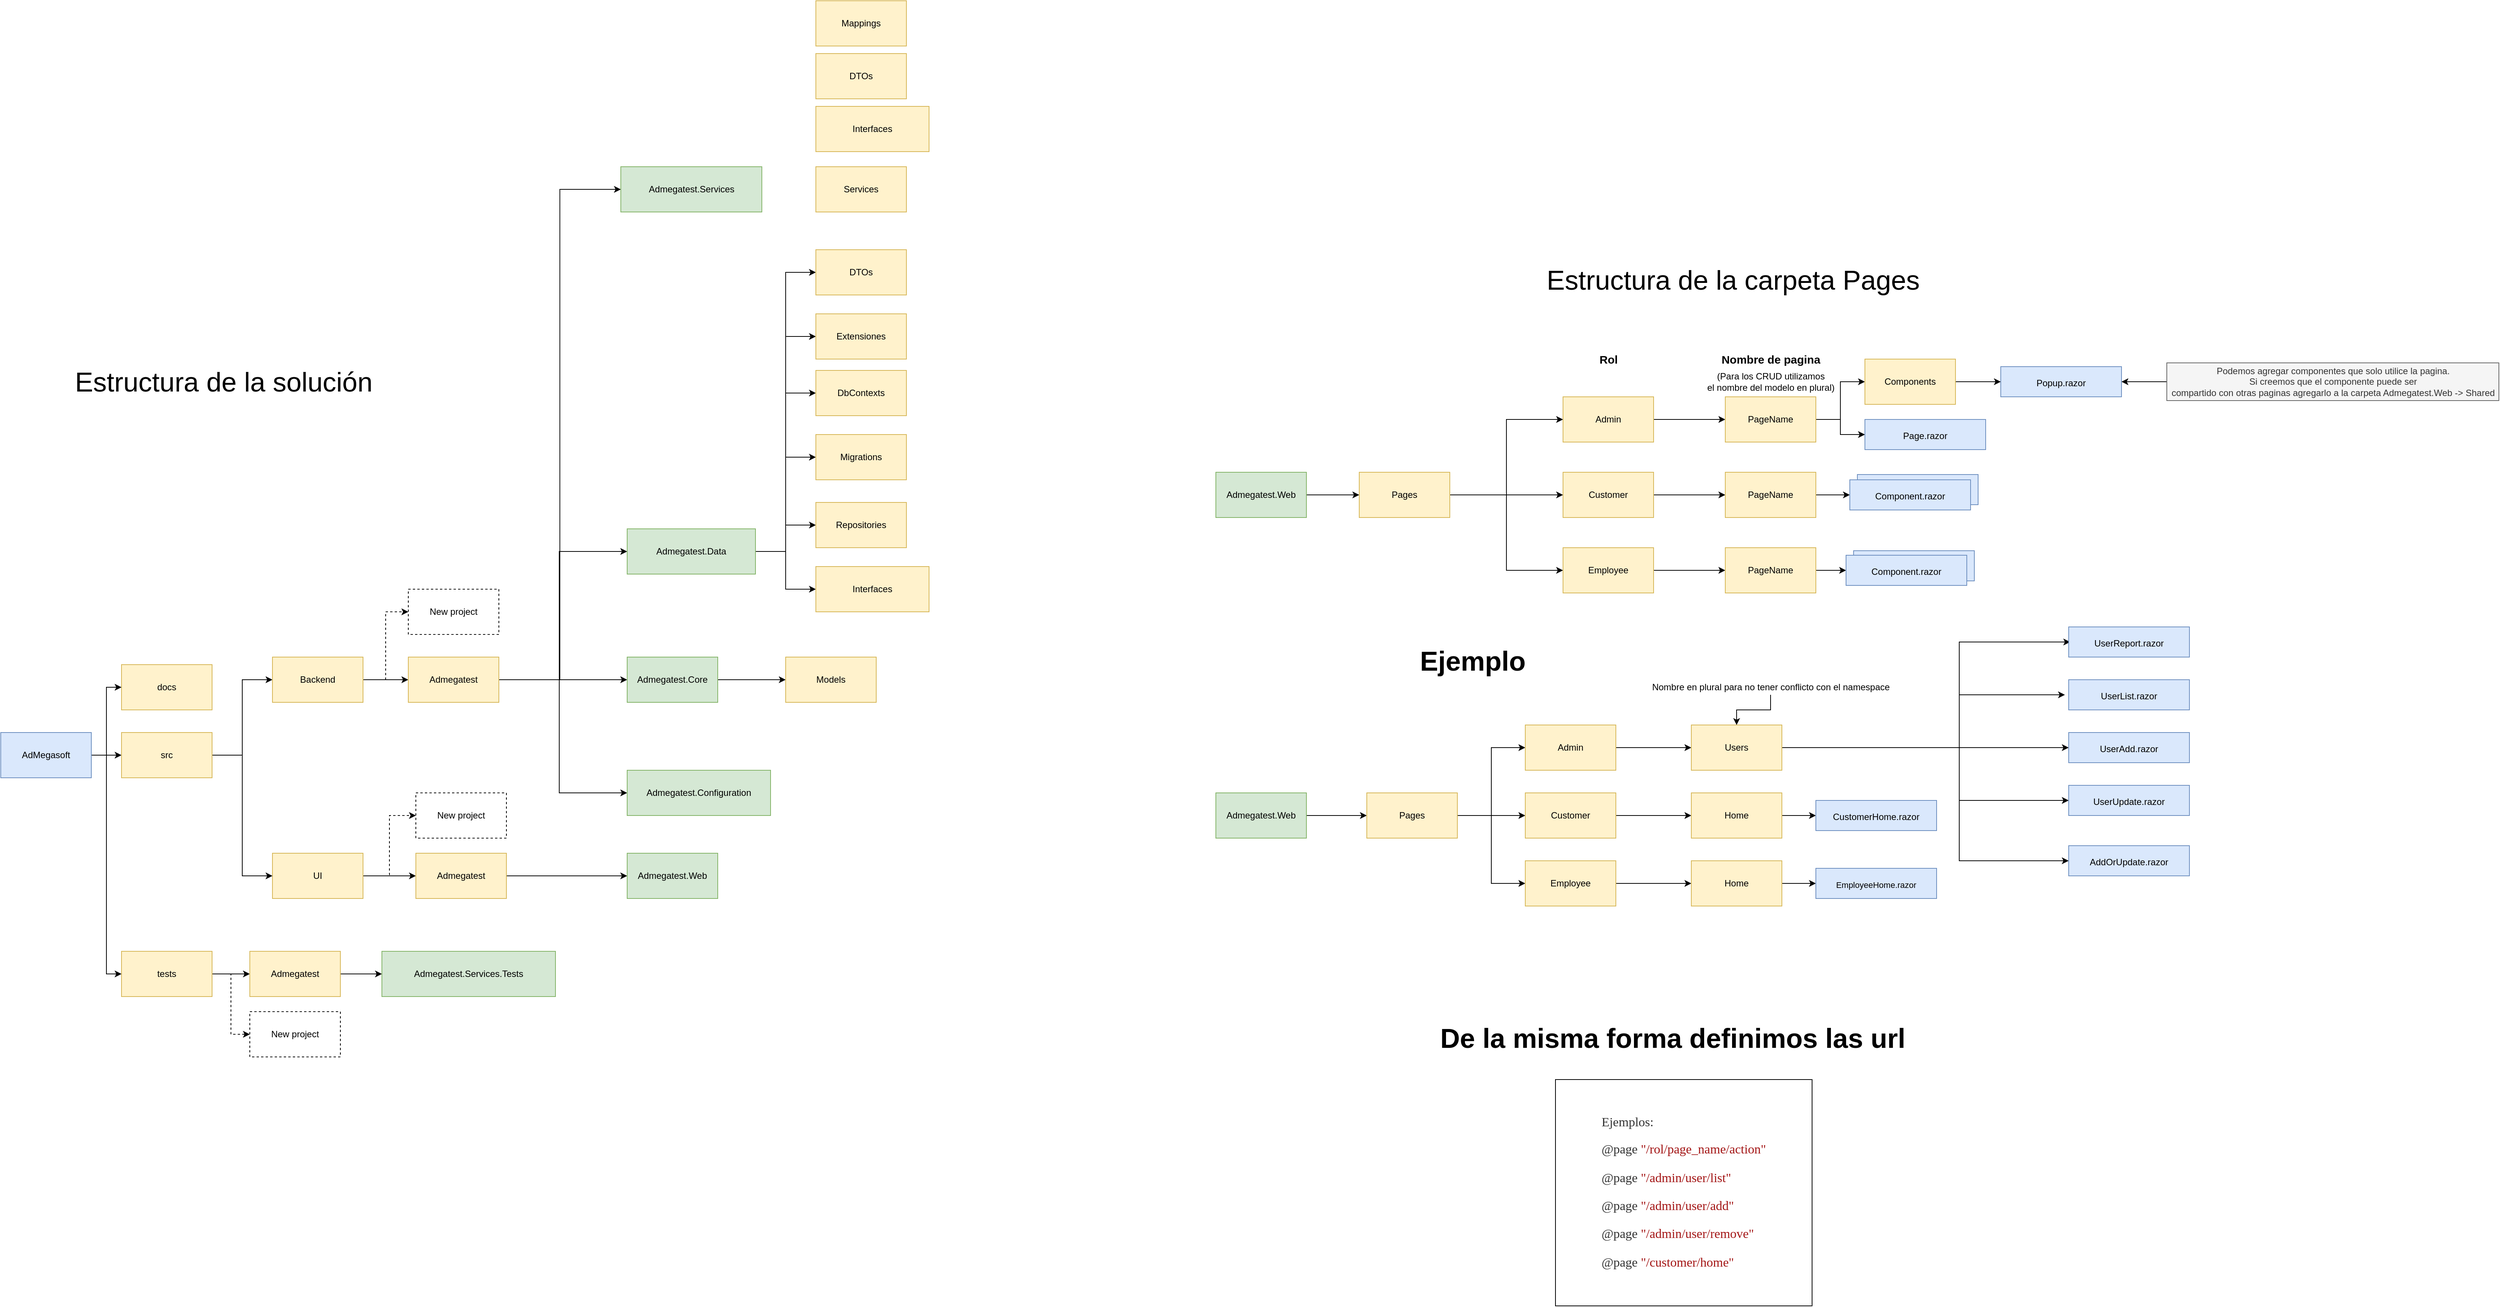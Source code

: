 <mxfile version="16.1.2" type="device"><diagram id="PDCmfziCpAZ-koUjeLh8" name="Page-1"><mxGraphModel dx="981" dy="-1203" grid="1" gridSize="10" guides="1" tooltips="1" connect="1" arrows="1" fold="1" page="1" pageScale="1" pageWidth="1600" pageHeight="900" math="0" shadow="0"><root><mxCell id="0"/><mxCell id="1" parent="0"/><mxCell id="GVsbk1AVh363MtO-elIE-5" value="&lt;font style=&quot;font-size: 12px&quot;&gt;Popup.razor&lt;/font&gt;" style="whiteSpace=wrap;html=1;fontSize=15;fillColor=#dae8fc;strokeColor=#6c8ebf;" parent="1" vertex="1"><mxGeometry x="3720" y="3015" width="160" height="40" as="geometry"/></mxCell><mxCell id="GVsbk1AVh363MtO-elIE-6" value="&lt;font style=&quot;font-size: 12px&quot;&gt;Page.razor&lt;/font&gt;" style="whiteSpace=wrap;html=1;fontSize=15;fillColor=#dae8fc;strokeColor=#6c8ebf;" parent="1" vertex="1"><mxGeometry x="3540" y="3085" width="160" height="40" as="geometry"/></mxCell><mxCell id="swfH_vW_m71U7Ki1Hbsm-206" style="edgeStyle=orthogonalEdgeStyle;rounded=0;orthogonalLoop=1;jettySize=auto;html=1;" parent="1" source="swfH_vW_m71U7Ki1Hbsm-158" target="swfH_vW_m71U7Ki1Hbsm-205" edge="1"><mxGeometry relative="1" as="geometry"/></mxCell><mxCell id="swfH_vW_m71U7Ki1Hbsm-219" style="edgeStyle=orthogonalEdgeStyle;rounded=0;orthogonalLoop=1;jettySize=auto;html=1;entryX=0;entryY=0.5;entryDx=0;entryDy=0;dashed=1;" parent="1" source="swfH_vW_m71U7Ki1Hbsm-158" target="swfH_vW_m71U7Ki1Hbsm-216" edge="1"><mxGeometry relative="1" as="geometry"/></mxCell><mxCell id="swfH_vW_m71U7Ki1Hbsm-158" value="UI" style="whiteSpace=wrap;html=1;fillColor=#fff2cc;strokeColor=#d6b656;" parent="1" vertex="1"><mxGeometry x="1430" y="3660" width="120" height="60" as="geometry"/></mxCell><mxCell id="swfH_vW_m71U7Ki1Hbsm-210" style="edgeStyle=orthogonalEdgeStyle;rounded=0;orthogonalLoop=1;jettySize=auto;html=1;entryX=0;entryY=0.5;entryDx=0;entryDy=0;" parent="1" source="swfH_vW_m71U7Ki1Hbsm-161" target="swfH_vW_m71U7Ki1Hbsm-209" edge="1"><mxGeometry relative="1" as="geometry"/></mxCell><mxCell id="swfH_vW_m71U7Ki1Hbsm-220" style="edgeStyle=orthogonalEdgeStyle;rounded=0;orthogonalLoop=1;jettySize=auto;html=1;entryX=0;entryY=0.5;entryDx=0;entryDy=0;dashed=1;" parent="1" source="swfH_vW_m71U7Ki1Hbsm-161" target="swfH_vW_m71U7Ki1Hbsm-217" edge="1"><mxGeometry relative="1" as="geometry"/></mxCell><mxCell id="swfH_vW_m71U7Ki1Hbsm-161" value="tests" style="whiteSpace=wrap;html=1;fillColor=#fff2cc;strokeColor=#d6b656;" parent="1" vertex="1"><mxGeometry x="1230" y="3790" width="120" height="60" as="geometry"/></mxCell><mxCell id="swfH_vW_m71U7Ki1Hbsm-162" value="docs" style="whiteSpace=wrap;html=1;fillColor=#fff2cc;strokeColor=#d6b656;" parent="1" vertex="1"><mxGeometry x="1230" y="3410" width="120" height="60" as="geometry"/></mxCell><mxCell id="2zVViGnuqF-Sfd8g0Q58-3" style="edgeStyle=orthogonalEdgeStyle;rounded=0;orthogonalLoop=1;jettySize=auto;html=1;" edge="1" parent="1" source="swfH_vW_m71U7Ki1Hbsm-165" target="swfH_vW_m71U7Ki1Hbsm-193"><mxGeometry relative="1" as="geometry"/></mxCell><mxCell id="swfH_vW_m71U7Ki1Hbsm-165" value="Admegatest.Core" style="whiteSpace=wrap;html=1;fillColor=#d5e8d4;strokeColor=#82b366;" parent="1" vertex="1"><mxGeometry x="1900" y="3400" width="120" height="60" as="geometry"/></mxCell><mxCell id="swfH_vW_m71U7Ki1Hbsm-166" value="Admegatest.Services.Tests" style="whiteSpace=wrap;html=1;fillColor=#d5e8d4;strokeColor=#82b366;" parent="1" vertex="1"><mxGeometry x="1575" y="3790" width="230" height="60" as="geometry"/></mxCell><mxCell id="swfH_vW_m71U7Ki1Hbsm-167" value="Admegatest.Web" style="whiteSpace=wrap;html=1;labelBackgroundColor=none;fillColor=#d5e8d4;strokeColor=#82b366;" parent="1" vertex="1"><mxGeometry x="1900.0" y="3660" width="120" height="60" as="geometry"/></mxCell><mxCell id="swfH_vW_m71U7Ki1Hbsm-172" value="Admegatest.Services" style="whiteSpace=wrap;html=1;fillColor=#d5e8d4;strokeColor=#82b366;" parent="1" vertex="1"><mxGeometry x="1891.57" y="2750" width="186.87" height="60" as="geometry"/></mxCell><mxCell id="swfH_vW_m71U7Ki1Hbsm-173" value="Services" style="whiteSpace=wrap;html=1;labelBackgroundColor=none;fillColor=#fff2cc;strokeColor=#d6b656;" parent="1" vertex="1"><mxGeometry x="2150" y="2750" width="120" height="60" as="geometry"/></mxCell><mxCell id="swfH_vW_m71U7Ki1Hbsm-174" value="Interfaces" style="whiteSpace=wrap;html=1;labelBackgroundColor=none;fillColor=#fff2cc;strokeColor=#d6b656;" parent="1" vertex="1"><mxGeometry x="2150" y="2670" width="150" height="60" as="geometry"/></mxCell><mxCell id="swfH_vW_m71U7Ki1Hbsm-176" style="edgeStyle=orthogonalEdgeStyle;rounded=0;orthogonalLoop=1;jettySize=auto;html=1;exitX=1;exitY=0.5;exitDx=0;exitDy=0;" parent="1" source="swfH_vW_m71U7Ki1Hbsm-179" target="swfH_vW_m71U7Ki1Hbsm-181" edge="1"><mxGeometry relative="1" as="geometry"/></mxCell><mxCell id="2zVViGnuqF-Sfd8g0Q58-6" style="edgeStyle=orthogonalEdgeStyle;rounded=0;orthogonalLoop=1;jettySize=auto;html=1;entryX=0;entryY=0.5;entryDx=0;entryDy=0;" edge="1" parent="1" source="swfH_vW_m71U7Ki1Hbsm-179" target="swfH_vW_m71U7Ki1Hbsm-180"><mxGeometry relative="1" as="geometry"/></mxCell><mxCell id="2zVViGnuqF-Sfd8g0Q58-7" style="edgeStyle=orthogonalEdgeStyle;rounded=0;orthogonalLoop=1;jettySize=auto;html=1;entryX=0;entryY=0.5;entryDx=0;entryDy=0;" edge="1" parent="1" source="swfH_vW_m71U7Ki1Hbsm-179" target="swfH_vW_m71U7Ki1Hbsm-189"><mxGeometry relative="1" as="geometry"/></mxCell><mxCell id="2zVViGnuqF-Sfd8g0Q58-8" style="edgeStyle=orthogonalEdgeStyle;rounded=0;orthogonalLoop=1;jettySize=auto;html=1;entryX=0;entryY=0.5;entryDx=0;entryDy=0;" edge="1" parent="1" source="swfH_vW_m71U7Ki1Hbsm-179" target="swfH_vW_m71U7Ki1Hbsm-190"><mxGeometry relative="1" as="geometry"/></mxCell><mxCell id="2zVViGnuqF-Sfd8g0Q58-12" style="edgeStyle=orthogonalEdgeStyle;rounded=0;orthogonalLoop=1;jettySize=auto;html=1;entryX=0;entryY=0.5;entryDx=0;entryDy=0;" edge="1" parent="1" source="swfH_vW_m71U7Ki1Hbsm-179" target="2zVViGnuqF-Sfd8g0Q58-9"><mxGeometry relative="1" as="geometry"/></mxCell><mxCell id="2zVViGnuqF-Sfd8g0Q58-14" style="edgeStyle=orthogonalEdgeStyle;rounded=0;orthogonalLoop=1;jettySize=auto;html=1;entryX=0;entryY=0.5;entryDx=0;entryDy=0;" edge="1" parent="1" source="swfH_vW_m71U7Ki1Hbsm-179" target="swfH_vW_m71U7Ki1Hbsm-191"><mxGeometry relative="1" as="geometry"/></mxCell><mxCell id="swfH_vW_m71U7Ki1Hbsm-179" value="Admegatest.Data" style="whiteSpace=wrap;html=1;fillColor=#d5e8d4;strokeColor=#82b366;" parent="1" vertex="1"><mxGeometry x="1900" y="3230" width="170" height="60" as="geometry"/></mxCell><mxCell id="swfH_vW_m71U7Ki1Hbsm-180" value="Repositories" style="whiteSpace=wrap;html=1;labelBackgroundColor=none;fillColor=#fff2cc;strokeColor=#d6b656;" parent="1" vertex="1"><mxGeometry x="2150" y="3195" width="120" height="60" as="geometry"/></mxCell><mxCell id="swfH_vW_m71U7Ki1Hbsm-181" value="Interfaces" style="whiteSpace=wrap;html=1;labelBackgroundColor=none;fillColor=#fff2cc;strokeColor=#d6b656;" parent="1" vertex="1"><mxGeometry x="2150" y="3280" width="150" height="60" as="geometry"/></mxCell><mxCell id="swfH_vW_m71U7Ki1Hbsm-182" style="edgeStyle=orthogonalEdgeStyle;rounded=0;orthogonalLoop=1;jettySize=auto;html=1;" parent="1" source="swfH_vW_m71U7Ki1Hbsm-185" target="swfH_vW_m71U7Ki1Hbsm-188" edge="1"><mxGeometry relative="1" as="geometry"/></mxCell><mxCell id="swfH_vW_m71U7Ki1Hbsm-183" style="edgeStyle=orthogonalEdgeStyle;rounded=0;orthogonalLoop=1;jettySize=auto;html=1;entryX=0;entryY=0.5;entryDx=0;entryDy=0;" parent="1" source="swfH_vW_m71U7Ki1Hbsm-185" target="swfH_vW_m71U7Ki1Hbsm-162" edge="1"><mxGeometry relative="1" as="geometry"/></mxCell><mxCell id="swfH_vW_m71U7Ki1Hbsm-184" style="edgeStyle=orthogonalEdgeStyle;rounded=0;orthogonalLoop=1;jettySize=auto;html=1;entryX=0;entryY=0.5;entryDx=0;entryDy=0;" parent="1" source="swfH_vW_m71U7Ki1Hbsm-185" target="swfH_vW_m71U7Ki1Hbsm-161" edge="1"><mxGeometry relative="1" as="geometry"/></mxCell><mxCell id="swfH_vW_m71U7Ki1Hbsm-185" value="AdMegasoft" style="whiteSpace=wrap;html=1;labelBackgroundColor=none;fillColor=#dae8fc;strokeColor=#6c8ebf;" parent="1" vertex="1"><mxGeometry x="1070" y="3500" width="120" height="60" as="geometry"/></mxCell><mxCell id="swfH_vW_m71U7Ki1Hbsm-186" style="edgeStyle=orthogonalEdgeStyle;rounded=0;orthogonalLoop=1;jettySize=auto;html=1;entryX=0;entryY=0.5;entryDx=0;entryDy=0;" parent="1" source="swfH_vW_m71U7Ki1Hbsm-188" target="swfH_vW_m71U7Ki1Hbsm-158" edge="1"><mxGeometry relative="1" as="geometry"/></mxCell><mxCell id="swfH_vW_m71U7Ki1Hbsm-187" style="edgeStyle=orthogonalEdgeStyle;rounded=0;orthogonalLoop=1;jettySize=auto;html=1;entryX=0;entryY=0.5;entryDx=0;entryDy=0;" parent="1" source="swfH_vW_m71U7Ki1Hbsm-188" target="swfH_vW_m71U7Ki1Hbsm-202" edge="1"><mxGeometry relative="1" as="geometry"/></mxCell><mxCell id="swfH_vW_m71U7Ki1Hbsm-188" value="src" style="whiteSpace=wrap;html=1;fillColor=#fff2cc;strokeColor=#d6b656;" parent="1" vertex="1"><mxGeometry x="1230" y="3500" width="120" height="60" as="geometry"/></mxCell><mxCell id="swfH_vW_m71U7Ki1Hbsm-189" value="Migrations" style="whiteSpace=wrap;html=1;fillColor=#fff2cc;strokeColor=#d6b656;" parent="1" vertex="1"><mxGeometry x="2150" y="3105" width="120" height="60" as="geometry"/></mxCell><mxCell id="swfH_vW_m71U7Ki1Hbsm-190" value="DbContexts" style="whiteSpace=wrap;html=1;fillColor=#fff2cc;strokeColor=#d6b656;" parent="1" vertex="1"><mxGeometry x="2150" y="3020" width="120" height="60" as="geometry"/></mxCell><mxCell id="swfH_vW_m71U7Ki1Hbsm-191" value="&lt;span&gt;DTOs&lt;/span&gt;" style="whiteSpace=wrap;html=1;fillColor=#fff2cc;strokeColor=#d6b656;" parent="1" vertex="1"><mxGeometry x="2150" y="2860" width="120" height="60" as="geometry"/></mxCell><mxCell id="swfH_vW_m71U7Ki1Hbsm-192" value="&lt;span&gt;Mappings&lt;/span&gt;" style="whiteSpace=wrap;html=1;fillColor=#fff2cc;strokeColor=#d6b656;" parent="1" vertex="1"><mxGeometry x="2150" y="2530" width="120" height="60" as="geometry"/></mxCell><mxCell id="swfH_vW_m71U7Ki1Hbsm-193" value="&lt;span&gt;Models&lt;/span&gt;" style="whiteSpace=wrap;html=1;fillColor=#fff2cc;strokeColor=#d6b656;" parent="1" vertex="1"><mxGeometry x="2110" y="3400" width="120" height="60" as="geometry"/></mxCell><mxCell id="swfH_vW_m71U7Ki1Hbsm-196" style="edgeStyle=orthogonalEdgeStyle;rounded=0;orthogonalLoop=1;jettySize=auto;html=1;entryX=0;entryY=0.5;entryDx=0;entryDy=0;" parent="1" target="swfH_vW_m71U7Ki1Hbsm-165" edge="1"><mxGeometry relative="1" as="geometry"><mxPoint x="1730" y="3430" as="sourcePoint"/><Array as="points"><mxPoint x="1860" y="3430"/><mxPoint x="1860" y="3430"/></Array></mxGeometry></mxCell><mxCell id="swfH_vW_m71U7Ki1Hbsm-197" style="edgeStyle=orthogonalEdgeStyle;rounded=0;orthogonalLoop=1;jettySize=auto;html=1;entryX=0;entryY=0.5;entryDx=0;entryDy=0;" parent="1" target="swfH_vW_m71U7Ki1Hbsm-203" edge="1"><mxGeometry relative="1" as="geometry"><mxPoint x="1730" y="3430" as="sourcePoint"/><Array as="points"><mxPoint x="1810" y="3430"/><mxPoint x="1810" y="3580"/></Array></mxGeometry></mxCell><mxCell id="swfH_vW_m71U7Ki1Hbsm-214" style="edgeStyle=orthogonalEdgeStyle;rounded=0;orthogonalLoop=1;jettySize=auto;html=1;entryX=0;entryY=0.5;entryDx=0;entryDy=0;" parent="1" source="swfH_vW_m71U7Ki1Hbsm-202" target="swfH_vW_m71U7Ki1Hbsm-213" edge="1"><mxGeometry relative="1" as="geometry"/></mxCell><mxCell id="swfH_vW_m71U7Ki1Hbsm-218" style="edgeStyle=orthogonalEdgeStyle;rounded=0;orthogonalLoop=1;jettySize=auto;html=1;entryX=0;entryY=0.5;entryDx=0;entryDy=0;dashed=1;" parent="1" source="swfH_vW_m71U7Ki1Hbsm-202" target="swfH_vW_m71U7Ki1Hbsm-215" edge="1"><mxGeometry relative="1" as="geometry"/></mxCell><mxCell id="swfH_vW_m71U7Ki1Hbsm-202" value="Backend" style="whiteSpace=wrap;html=1;labelBackgroundColor=none;fillColor=#fff2cc;strokeColor=#d6b656;" parent="1" vertex="1"><mxGeometry x="1430" y="3400" width="120" height="60" as="geometry"/></mxCell><mxCell id="swfH_vW_m71U7Ki1Hbsm-203" value="Admegatest.Configuration" style="whiteSpace=wrap;html=1;fillColor=#d5e8d4;strokeColor=#82b366;" parent="1" vertex="1"><mxGeometry x="1900" y="3550" width="190" height="60" as="geometry"/></mxCell><mxCell id="2zVViGnuqF-Sfd8g0Q58-1" style="edgeStyle=orthogonalEdgeStyle;rounded=0;orthogonalLoop=1;jettySize=auto;html=1;" edge="1" parent="1" source="swfH_vW_m71U7Ki1Hbsm-205" target="swfH_vW_m71U7Ki1Hbsm-167"><mxGeometry relative="1" as="geometry"/></mxCell><mxCell id="swfH_vW_m71U7Ki1Hbsm-205" value="Admegatest" style="whiteSpace=wrap;html=1;fillColor=#fff2cc;strokeColor=#d6b656;" parent="1" vertex="1"><mxGeometry x="1620" y="3660" width="120" height="60" as="geometry"/></mxCell><mxCell id="swfH_vW_m71U7Ki1Hbsm-211" style="edgeStyle=orthogonalEdgeStyle;rounded=0;orthogonalLoop=1;jettySize=auto;html=1;entryX=0;entryY=0.5;entryDx=0;entryDy=0;" parent="1" source="swfH_vW_m71U7Ki1Hbsm-209" target="swfH_vW_m71U7Ki1Hbsm-166" edge="1"><mxGeometry relative="1" as="geometry"/></mxCell><mxCell id="swfH_vW_m71U7Ki1Hbsm-209" value="Admegatest" style="whiteSpace=wrap;html=1;fillColor=#fff2cc;strokeColor=#d6b656;" parent="1" vertex="1"><mxGeometry x="1400" y="3790" width="120" height="60" as="geometry"/></mxCell><mxCell id="2zVViGnuqF-Sfd8g0Q58-5" style="edgeStyle=orthogonalEdgeStyle;rounded=0;orthogonalLoop=1;jettySize=auto;html=1;entryX=0;entryY=0.5;entryDx=0;entryDy=0;" edge="1" parent="1" source="swfH_vW_m71U7Ki1Hbsm-213" target="swfH_vW_m71U7Ki1Hbsm-179"><mxGeometry relative="1" as="geometry"><Array as="points"><mxPoint x="1810" y="3430"/><mxPoint x="1810" y="3260"/></Array></mxGeometry></mxCell><mxCell id="2zVViGnuqF-Sfd8g0Q58-15" style="edgeStyle=orthogonalEdgeStyle;rounded=0;orthogonalLoop=1;jettySize=auto;html=1;entryX=0;entryY=0.5;entryDx=0;entryDy=0;" edge="1" parent="1" source="swfH_vW_m71U7Ki1Hbsm-213" target="swfH_vW_m71U7Ki1Hbsm-172"><mxGeometry relative="1" as="geometry"/></mxCell><mxCell id="swfH_vW_m71U7Ki1Hbsm-213" value="Admegatest" style="whiteSpace=wrap;html=1;fillColor=#fff2cc;strokeColor=#d6b656;" parent="1" vertex="1"><mxGeometry x="1610" y="3400" width="120" height="60" as="geometry"/></mxCell><mxCell id="swfH_vW_m71U7Ki1Hbsm-215" value="New project" style="whiteSpace=wrap;html=1;dashed=1;" parent="1" vertex="1"><mxGeometry x="1610" y="3310" width="120" height="60" as="geometry"/></mxCell><mxCell id="swfH_vW_m71U7Ki1Hbsm-216" value="New project" style="whiteSpace=wrap;html=1;dashed=1;" parent="1" vertex="1"><mxGeometry x="1620" y="3580" width="120" height="60" as="geometry"/></mxCell><mxCell id="swfH_vW_m71U7Ki1Hbsm-217" value="New project" style="whiteSpace=wrap;html=1;dashed=1;" parent="1" vertex="1"><mxGeometry x="1400" y="3870" width="120" height="60" as="geometry"/></mxCell><mxCell id="30ZU7mrTV6rlCsiJZDhu-27" value="Estructura de la solución" style="text;html=1;align=center;verticalAlign=middle;resizable=0;points=[];autosize=1;strokeColor=none;fillColor=none;fontSize=36;" parent="1" vertex="1"><mxGeometry x="1160" y="3010" width="410" height="50" as="geometry"/></mxCell><mxCell id="4Zlw2hUO1Mgm-64rs-y5-1" value="Estructura de la carpeta Pages" style="text;html=1;align=center;verticalAlign=middle;resizable=0;points=[];autosize=1;strokeColor=none;fillColor=none;fontSize=36;" parent="1" vertex="1"><mxGeometry x="3110" y="2875" width="510" height="50" as="geometry"/></mxCell><mxCell id="GVsbk1AVh363MtO-elIE-19" style="edgeStyle=orthogonalEdgeStyle;rounded=0;orthogonalLoop=1;jettySize=auto;html=1;entryX=0;entryY=0.5;entryDx=0;entryDy=0;fontSize=12;" parent="1" source="4Zlw2hUO1Mgm-64rs-y5-2" target="4Zlw2hUO1Mgm-64rs-y5-5" edge="1"><mxGeometry relative="1" as="geometry"/></mxCell><mxCell id="4Zlw2hUO1Mgm-64rs-y5-2" value="Admin" style="rounded=0;whiteSpace=wrap;html=1;fillColor=#fff2cc;strokeColor=#d6b656;" parent="1" vertex="1"><mxGeometry x="3140" y="3055" width="120" height="60" as="geometry"/></mxCell><mxCell id="GVsbk1AVh363MtO-elIE-20" style="edgeStyle=orthogonalEdgeStyle;rounded=0;orthogonalLoop=1;jettySize=auto;html=1;entryX=0;entryY=0.5;entryDx=0;entryDy=0;fontSize=12;" parent="1" source="4Zlw2hUO1Mgm-64rs-y5-3" target="4Zlw2hUO1Mgm-64rs-y5-6" edge="1"><mxGeometry relative="1" as="geometry"/></mxCell><mxCell id="4Zlw2hUO1Mgm-64rs-y5-3" value="Customer" style="rounded=0;whiteSpace=wrap;html=1;fillColor=#fff2cc;strokeColor=#d6b656;" parent="1" vertex="1"><mxGeometry x="3140" y="3155" width="120" height="60" as="geometry"/></mxCell><mxCell id="GVsbk1AVh363MtO-elIE-21" style="edgeStyle=orthogonalEdgeStyle;rounded=0;orthogonalLoop=1;jettySize=auto;html=1;fontSize=12;" parent="1" source="4Zlw2hUO1Mgm-64rs-y5-4" target="4Zlw2hUO1Mgm-64rs-y5-7" edge="1"><mxGeometry relative="1" as="geometry"/></mxCell><mxCell id="4Zlw2hUO1Mgm-64rs-y5-4" value="Employee" style="rounded=0;whiteSpace=wrap;html=1;fillColor=#fff2cc;strokeColor=#d6b656;" parent="1" vertex="1"><mxGeometry x="3140" y="3255" width="120" height="60" as="geometry"/></mxCell><mxCell id="GVsbk1AVh363MtO-elIE-23" style="edgeStyle=orthogonalEdgeStyle;rounded=0;orthogonalLoop=1;jettySize=auto;html=1;fontSize=12;" parent="1" source="4Zlw2hUO1Mgm-64rs-y5-5" target="GVsbk1AVh363MtO-elIE-6" edge="1"><mxGeometry relative="1" as="geometry"/></mxCell><mxCell id="GVsbk1AVh363MtO-elIE-27" style="edgeStyle=orthogonalEdgeStyle;rounded=0;orthogonalLoop=1;jettySize=auto;html=1;entryX=0;entryY=0.5;entryDx=0;entryDy=0;fontSize=12;" parent="1" source="4Zlw2hUO1Mgm-64rs-y5-5" target="GVsbk1AVh363MtO-elIE-26" edge="1"><mxGeometry relative="1" as="geometry"/></mxCell><mxCell id="4Zlw2hUO1Mgm-64rs-y5-5" value="PageName" style="rounded=0;whiteSpace=wrap;html=1;fillColor=#fff2cc;strokeColor=#d6b656;" parent="1" vertex="1"><mxGeometry x="3355" y="3055" width="120" height="60" as="geometry"/></mxCell><mxCell id="GVsbk1AVh363MtO-elIE-24" style="edgeStyle=orthogonalEdgeStyle;rounded=0;orthogonalLoop=1;jettySize=auto;html=1;exitX=1;exitY=0.5;exitDx=0;exitDy=0;entryX=0;entryY=0.5;entryDx=0;entryDy=0;fontSize=12;" parent="1" source="4Zlw2hUO1Mgm-64rs-y5-6" target="GVsbk1AVh363MtO-elIE-8" edge="1"><mxGeometry relative="1" as="geometry"/></mxCell><mxCell id="4Zlw2hUO1Mgm-64rs-y5-6" value="PageName" style="rounded=0;whiteSpace=wrap;html=1;fillColor=#fff2cc;strokeColor=#d6b656;" parent="1" vertex="1"><mxGeometry x="3355" y="3155" width="120" height="60" as="geometry"/></mxCell><mxCell id="GVsbk1AVh363MtO-elIE-25" style="edgeStyle=orthogonalEdgeStyle;rounded=0;orthogonalLoop=1;jettySize=auto;html=1;entryX=0;entryY=0.5;entryDx=0;entryDy=0;fontSize=12;" parent="1" source="4Zlw2hUO1Mgm-64rs-y5-7" target="GVsbk1AVh363MtO-elIE-10" edge="1"><mxGeometry relative="1" as="geometry"/></mxCell><mxCell id="4Zlw2hUO1Mgm-64rs-y5-7" value="PageName" style="rounded=0;whiteSpace=wrap;html=1;fillColor=#fff2cc;strokeColor=#d6b656;" parent="1" vertex="1"><mxGeometry x="3355" y="3255" width="120" height="60" as="geometry"/></mxCell><mxCell id="GVsbk1AVh363MtO-elIE-16" style="edgeStyle=orthogonalEdgeStyle;rounded=0;orthogonalLoop=1;jettySize=auto;html=1;entryX=0;entryY=0.5;entryDx=0;entryDy=0;fontSize=12;" parent="1" source="4Zlw2hUO1Mgm-64rs-y5-8" target="4Zlw2hUO1Mgm-64rs-y5-2" edge="1"><mxGeometry relative="1" as="geometry"/></mxCell><mxCell id="GVsbk1AVh363MtO-elIE-17" style="edgeStyle=orthogonalEdgeStyle;rounded=0;orthogonalLoop=1;jettySize=auto;html=1;fontSize=12;" parent="1" source="4Zlw2hUO1Mgm-64rs-y5-8" target="4Zlw2hUO1Mgm-64rs-y5-3" edge="1"><mxGeometry relative="1" as="geometry"/></mxCell><mxCell id="GVsbk1AVh363MtO-elIE-18" style="edgeStyle=orthogonalEdgeStyle;rounded=0;orthogonalLoop=1;jettySize=auto;html=1;entryX=0;entryY=0.5;entryDx=0;entryDy=0;fontSize=12;" parent="1" source="4Zlw2hUO1Mgm-64rs-y5-8" target="4Zlw2hUO1Mgm-64rs-y5-4" edge="1"><mxGeometry relative="1" as="geometry"/></mxCell><mxCell id="4Zlw2hUO1Mgm-64rs-y5-8" value="Pages" style="rounded=0;whiteSpace=wrap;html=1;fillColor=#fff2cc;strokeColor=#d6b656;" parent="1" vertex="1"><mxGeometry x="2870" y="3155" width="120" height="60" as="geometry"/></mxCell><mxCell id="4Zlw2hUO1Mgm-64rs-y5-14" style="edgeStyle=orthogonalEdgeStyle;rounded=0;orthogonalLoop=1;jettySize=auto;html=1;entryX=0;entryY=0.5;entryDx=0;entryDy=0;" parent="1" source="4Zlw2hUO1Mgm-64rs-y5-13" target="4Zlw2hUO1Mgm-64rs-y5-8" edge="1"><mxGeometry relative="1" as="geometry"/></mxCell><mxCell id="4Zlw2hUO1Mgm-64rs-y5-13" value="Admegatest.Web" style="whiteSpace=wrap;html=1;labelBackgroundColor=none;fillColor=#d5e8d4;strokeColor=#82b366;" parent="1" vertex="1"><mxGeometry x="2680" y="3155" width="120" height="60" as="geometry"/></mxCell><mxCell id="4Zlw2hUO1Mgm-64rs-y5-15" value="Rol" style="text;html=1;align=center;verticalAlign=middle;resizable=0;points=[];autosize=1;strokeColor=none;fillColor=none;fontStyle=1;fontSize=15;" parent="1" vertex="1"><mxGeometry x="3180" y="2995" width="40" height="20" as="geometry"/></mxCell><mxCell id="4Zlw2hUO1Mgm-64rs-y5-17" value="Nombre de pagina" style="text;html=1;align=center;verticalAlign=middle;resizable=0;points=[];autosize=1;strokeColor=none;fillColor=none;fontStyle=1;fontSize=15;" parent="1" vertex="1"><mxGeometry x="3340" y="2995" width="150" height="20" as="geometry"/></mxCell><mxCell id="4Zlw2hUO1Mgm-64rs-y5-19" value="&lt;b&gt;Ejemplo&lt;/b&gt;" style="text;html=1;align=center;verticalAlign=middle;resizable=0;points=[];autosize=1;strokeColor=none;fillColor=none;fontSize=36;" parent="1" vertex="1"><mxGeometry x="2940" y="3380" width="160" height="50" as="geometry"/></mxCell><mxCell id="4Zlw2hUO1Mgm-64rs-y5-22" style="edgeStyle=orthogonalEdgeStyle;rounded=0;orthogonalLoop=1;jettySize=auto;html=1;entryX=0;entryY=0.5;entryDx=0;entryDy=0;fontSize=15;" parent="1" source="4Zlw2hUO1Mgm-64rs-y5-20" target="4Zlw2hUO1Mgm-64rs-y5-21" edge="1"><mxGeometry relative="1" as="geometry"/></mxCell><mxCell id="4Zlw2hUO1Mgm-64rs-y5-20" value="Admegatest.Web" style="whiteSpace=wrap;html=1;labelBackgroundColor=none;fillColor=#d5e8d4;strokeColor=#82b366;" parent="1" vertex="1"><mxGeometry x="2680" y="3580" width="120" height="60" as="geometry"/></mxCell><mxCell id="4Zlw2hUO1Mgm-64rs-y5-24" style="edgeStyle=orthogonalEdgeStyle;rounded=0;orthogonalLoop=1;jettySize=auto;html=1;entryX=0;entryY=0.5;entryDx=0;entryDy=0;fontSize=15;" parent="1" source="4Zlw2hUO1Mgm-64rs-y5-21" target="4Zlw2hUO1Mgm-64rs-y5-23" edge="1"><mxGeometry relative="1" as="geometry"/></mxCell><mxCell id="4Zlw2hUO1Mgm-64rs-y5-32" style="edgeStyle=orthogonalEdgeStyle;rounded=0;orthogonalLoop=1;jettySize=auto;html=1;fontSize=15;" parent="1" source="4Zlw2hUO1Mgm-64rs-y5-21" target="4Zlw2hUO1Mgm-64rs-y5-31" edge="1"><mxGeometry relative="1" as="geometry"/></mxCell><mxCell id="4Zlw2hUO1Mgm-64rs-y5-36" style="edgeStyle=orthogonalEdgeStyle;rounded=0;orthogonalLoop=1;jettySize=auto;html=1;entryX=0;entryY=0.5;entryDx=0;entryDy=0;fontSize=15;" parent="1" source="4Zlw2hUO1Mgm-64rs-y5-21" target="4Zlw2hUO1Mgm-64rs-y5-35" edge="1"><mxGeometry relative="1" as="geometry"/></mxCell><mxCell id="4Zlw2hUO1Mgm-64rs-y5-21" value="Pages" style="rounded=0;whiteSpace=wrap;html=1;fillColor=#fff2cc;strokeColor=#d6b656;" parent="1" vertex="1"><mxGeometry x="2880" y="3580" width="120" height="60" as="geometry"/></mxCell><mxCell id="4Zlw2hUO1Mgm-64rs-y5-26" style="edgeStyle=orthogonalEdgeStyle;rounded=0;orthogonalLoop=1;jettySize=auto;html=1;entryX=0;entryY=0.5;entryDx=0;entryDy=0;fontSize=15;" parent="1" source="4Zlw2hUO1Mgm-64rs-y5-23" target="4Zlw2hUO1Mgm-64rs-y5-25" edge="1"><mxGeometry relative="1" as="geometry"/></mxCell><mxCell id="4Zlw2hUO1Mgm-64rs-y5-23" value="Admin" style="rounded=0;whiteSpace=wrap;html=1;fillColor=#fff2cc;strokeColor=#d6b656;" parent="1" vertex="1"><mxGeometry x="3090" y="3490" width="120" height="60" as="geometry"/></mxCell><mxCell id="4Zlw2hUO1Mgm-64rs-y5-47" style="edgeStyle=orthogonalEdgeStyle;rounded=0;orthogonalLoop=1;jettySize=auto;html=1;fontSize=12;" parent="1" edge="1"><mxGeometry relative="1" as="geometry"><mxPoint x="3520" y="3520" as="sourcePoint"/><mxPoint x="3810" y="3520" as="targetPoint"/></mxGeometry></mxCell><mxCell id="4Zlw2hUO1Mgm-64rs-y5-49" style="edgeStyle=orthogonalEdgeStyle;rounded=0;orthogonalLoop=1;jettySize=auto;html=1;entryX=0;entryY=0.5;entryDx=0;entryDy=0;fontSize=12;" parent="1" edge="1"><mxGeometry relative="1" as="geometry"><mxPoint x="3522" y="3520" as="sourcePoint"/><mxPoint x="3812" y="3380" as="targetPoint"/><Array as="points"><mxPoint x="3665" y="3520"/><mxPoint x="3665" y="3380"/></Array></mxGeometry></mxCell><mxCell id="4Zlw2hUO1Mgm-64rs-y5-69" style="edgeStyle=orthogonalEdgeStyle;rounded=0;orthogonalLoop=1;jettySize=auto;html=1;fontSize=17;exitX=1;exitY=0.5;exitDx=0;exitDy=0;entryX=0;entryY=0.5;entryDx=0;entryDy=0;" parent="1" target="4Zlw2hUO1Mgm-64rs-y5-70" edge="1"><mxGeometry relative="1" as="geometry"><mxPoint x="3435" y="3520" as="sourcePoint"/><mxPoint x="3815" y="3670" as="targetPoint"/><Array as="points"><mxPoint x="3665" y="3520"/><mxPoint x="3665" y="3670"/></Array></mxGeometry></mxCell><mxCell id="GVsbk1AVh363MtO-elIE-1" style="edgeStyle=orthogonalEdgeStyle;rounded=0;orthogonalLoop=1;jettySize=auto;html=1;entryX=0;entryY=0.5;entryDx=0;entryDy=0;" parent="1" edge="1"><mxGeometry relative="1" as="geometry"><mxPoint x="3425" y="3520.034" as="sourcePoint"/><mxPoint x="3805" y="3450" as="targetPoint"/><Array as="points"><mxPoint x="3665" y="3520"/><mxPoint x="3665" y="3450"/></Array></mxGeometry></mxCell><mxCell id="GVsbk1AVh363MtO-elIE-3" style="edgeStyle=orthogonalEdgeStyle;rounded=0;orthogonalLoop=1;jettySize=auto;html=1;entryX=0;entryY=0.5;entryDx=0;entryDy=0;" parent="1" target="4Zlw2hUO1Mgm-64rs-y5-55" edge="1"><mxGeometry relative="1" as="geometry"><mxPoint x="3435" y="3520" as="sourcePoint"/><mxPoint x="3815" y="3590" as="targetPoint"/><Array as="points"><mxPoint x="3665" y="3520"/><mxPoint x="3665" y="3590"/></Array></mxGeometry></mxCell><mxCell id="4Zlw2hUO1Mgm-64rs-y5-25" value="Users" style="rounded=0;whiteSpace=wrap;html=1;fillColor=#fff2cc;strokeColor=#d6b656;" parent="1" vertex="1"><mxGeometry x="3310" y="3490" width="120" height="60" as="geometry"/></mxCell><mxCell id="4Zlw2hUO1Mgm-64rs-y5-34" style="edgeStyle=orthogonalEdgeStyle;rounded=0;orthogonalLoop=1;jettySize=auto;html=1;entryX=0;entryY=0.5;entryDx=0;entryDy=0;fontSize=15;" parent="1" source="4Zlw2hUO1Mgm-64rs-y5-31" target="4Zlw2hUO1Mgm-64rs-y5-33" edge="1"><mxGeometry relative="1" as="geometry"/></mxCell><mxCell id="4Zlw2hUO1Mgm-64rs-y5-31" value="Customer" style="rounded=0;whiteSpace=wrap;html=1;fillColor=#fff2cc;strokeColor=#d6b656;" parent="1" vertex="1"><mxGeometry x="3090" y="3580" width="120" height="60" as="geometry"/></mxCell><mxCell id="4Zlw2hUO1Mgm-64rs-y5-40" style="edgeStyle=orthogonalEdgeStyle;rounded=0;orthogonalLoop=1;jettySize=auto;html=1;entryX=0;entryY=0.5;entryDx=0;entryDy=0;fontSize=15;" parent="1" source="4Zlw2hUO1Mgm-64rs-y5-33" target="4Zlw2hUO1Mgm-64rs-y5-39" edge="1"><mxGeometry relative="1" as="geometry"/></mxCell><mxCell id="4Zlw2hUO1Mgm-64rs-y5-33" value="Home" style="rounded=0;whiteSpace=wrap;html=1;fillColor=#fff2cc;strokeColor=#d6b656;" parent="1" vertex="1"><mxGeometry x="3310" y="3580" width="120" height="60" as="geometry"/></mxCell><mxCell id="4Zlw2hUO1Mgm-64rs-y5-38" style="edgeStyle=orthogonalEdgeStyle;rounded=0;orthogonalLoop=1;jettySize=auto;html=1;fontSize=15;" parent="1" source="4Zlw2hUO1Mgm-64rs-y5-35" target="4Zlw2hUO1Mgm-64rs-y5-37" edge="1"><mxGeometry relative="1" as="geometry"/></mxCell><mxCell id="4Zlw2hUO1Mgm-64rs-y5-35" value="Employee" style="rounded=0;whiteSpace=wrap;html=1;fillColor=#fff2cc;strokeColor=#d6b656;" parent="1" vertex="1"><mxGeometry x="3090" y="3670" width="120" height="60" as="geometry"/></mxCell><mxCell id="4Zlw2hUO1Mgm-64rs-y5-42" style="edgeStyle=orthogonalEdgeStyle;rounded=0;orthogonalLoop=1;jettySize=auto;html=1;entryX=0;entryY=0.5;entryDx=0;entryDy=0;fontSize=12;" parent="1" source="4Zlw2hUO1Mgm-64rs-y5-37" target="4Zlw2hUO1Mgm-64rs-y5-41" edge="1"><mxGeometry relative="1" as="geometry"/></mxCell><mxCell id="4Zlw2hUO1Mgm-64rs-y5-37" value="Home" style="rounded=0;whiteSpace=wrap;html=1;fillColor=#fff2cc;strokeColor=#d6b656;" parent="1" vertex="1"><mxGeometry x="3310" y="3670" width="120" height="60" as="geometry"/></mxCell><mxCell id="4Zlw2hUO1Mgm-64rs-y5-39" value="&lt;font style=&quot;font-size: 12px&quot;&gt;CustomerHome.razor&lt;/font&gt;" style="whiteSpace=wrap;html=1;fontSize=15;fillColor=#dae8fc;strokeColor=#6c8ebf;" parent="1" vertex="1"><mxGeometry x="3475" y="3590" width="160" height="40" as="geometry"/></mxCell><mxCell id="4Zlw2hUO1Mgm-64rs-y5-41" value="&lt;font style=&quot;font-size: 11px&quot;&gt;EmployeeHome.razor&lt;/font&gt;" style="whiteSpace=wrap;html=1;fontSize=15;fillColor=#dae8fc;strokeColor=#6c8ebf;" parent="1" vertex="1"><mxGeometry x="3475" y="3680" width="160" height="40" as="geometry"/></mxCell><mxCell id="4Zlw2hUO1Mgm-64rs-y5-52" value="&lt;font style=&quot;font-size: 12px&quot;&gt;UserReport.razor&lt;/font&gt;" style="whiteSpace=wrap;html=1;fontSize=15;fillColor=#dae8fc;strokeColor=#6c8ebf;" parent="1" vertex="1"><mxGeometry x="3810" y="3360" width="160" height="40" as="geometry"/></mxCell><mxCell id="4Zlw2hUO1Mgm-64rs-y5-53" value="&lt;font style=&quot;font-size: 12px&quot;&gt;UserList.razor&lt;/font&gt;" style="whiteSpace=wrap;html=1;fontSize=15;fillColor=#dae8fc;strokeColor=#6c8ebf;" parent="1" vertex="1"><mxGeometry x="3810" y="3430" width="160" height="40" as="geometry"/></mxCell><mxCell id="4Zlw2hUO1Mgm-64rs-y5-54" value="&lt;font style=&quot;font-size: 12px&quot;&gt;UserAdd.razor&lt;/font&gt;" style="whiteSpace=wrap;html=1;fontSize=15;fillColor=#dae8fc;strokeColor=#6c8ebf;" parent="1" vertex="1"><mxGeometry x="3810" y="3500" width="160" height="40" as="geometry"/></mxCell><mxCell id="4Zlw2hUO1Mgm-64rs-y5-55" value="&lt;font style=&quot;font-size: 12px&quot;&gt;UserUpdate.razor&lt;/font&gt;" style="whiteSpace=wrap;html=1;fontSize=15;fillColor=#dae8fc;strokeColor=#6c8ebf;" parent="1" vertex="1"><mxGeometry x="3810" y="3570" width="160" height="40" as="geometry"/></mxCell><mxCell id="4Zlw2hUO1Mgm-64rs-y5-63" value="&lt;b&gt;De la misma forma definimos las url&lt;/b&gt;" style="text;html=1;align=center;verticalAlign=middle;resizable=0;points=[];autosize=1;strokeColor=none;fillColor=none;fontSize=36;" parent="1" vertex="1"><mxGeometry x="2970" y="3880" width="630" height="50" as="geometry"/></mxCell><mxCell id="4Zlw2hUO1Mgm-64rs-y5-66" value="&lt;p class=&quot;MsoNormal&quot; style=&quot;color: rgb(51 , 51 , 51) ; text-align: left ; line-height: 0&quot;&gt;&lt;span style=&quot;line-height: 18.19px ; font-family: &amp;#34;cascadia mono&amp;#34;&quot;&gt;Ejemplos:&lt;/span&gt;&lt;/p&gt;&lt;p class=&quot;MsoNormal&quot; style=&quot;color: rgb(51 , 51 , 51) ; text-align: left&quot;&gt;&lt;span lang=&quot;EN-US&quot; style=&quot;line-height: 18.19px ; font-family: &amp;#34;cascadia mono&amp;#34;&quot;&gt;@page&amp;nbsp;&lt;/span&gt;&lt;span lang=&quot;EN-US&quot; style=&quot;line-height: 18.19px ; font-family: &amp;#34;cascadia mono&amp;#34; ; color: rgb(163 , 21 , 21)&quot;&gt;&quot;/rol/page_name/action&quot;&lt;/span&gt;&lt;/p&gt;&lt;p class=&quot;MsoNormal&quot; style=&quot;color: rgb(51 , 51 , 51) ; text-align: left&quot;&gt;&lt;span lang=&quot;EN-US&quot; style=&quot;line-height: 18.19px ; font-family: &amp;#34;cascadia mono&amp;#34;&quot;&gt;@page&amp;nbsp;&lt;/span&gt;&lt;span lang=&quot;EN-US&quot; style=&quot;line-height: 18.19px ; font-family: &amp;#34;cascadia mono&amp;#34; ; color: rgb(163 , 21 , 21)&quot;&gt;&quot;/admin/user/list&quot;&lt;/span&gt;&lt;/p&gt;&lt;p class=&quot;MsoNormal&quot; style=&quot;color: rgb(51 , 51 , 51) ; text-align: left&quot;&gt;&lt;span lang=&quot;EN-US&quot; style=&quot;line-height: 18.19px ; font-family: &amp;#34;cascadia mono&amp;#34;&quot;&gt;@page&amp;nbsp;&lt;/span&gt;&lt;span lang=&quot;EN-US&quot; style=&quot;line-height: 18.19px ; font-family: &amp;#34;cascadia mono&amp;#34; ; color: rgb(163 , 21 , 21)&quot;&gt;&quot;/admin/user/add&quot;&lt;/span&gt;&lt;/p&gt;&lt;p class=&quot;MsoNormal&quot; style=&quot;color: rgb(51 , 51 , 51) ; text-align: left&quot;&gt;&lt;span lang=&quot;EN-US&quot; style=&quot;line-height: 18.19px ; font-family: &amp;#34;cascadia mono&amp;#34;&quot;&gt;@page&amp;nbsp;&lt;/span&gt;&lt;span lang=&quot;EN-US&quot; style=&quot;line-height: 18.19px ; font-family: &amp;#34;cascadia mono&amp;#34; ; color: rgb(163 , 21 , 21)&quot;&gt;&quot;/admin/user/remove&quot;&lt;/span&gt;&lt;/p&gt;&lt;p class=&quot;MsoNormal&quot; style=&quot;color: rgb(51 , 51 , 51) ; text-align: left&quot;&gt;&lt;span lang=&quot;EN-US&quot; style=&quot;line-height: 18.19px ; font-family: &amp;#34;cascadia mono&amp;#34; ; color: rgb(163 , 21 , 21)&quot;&gt;&lt;span lang=&quot;EN-US&quot; style=&quot;color: rgb(51 , 51 , 51) ; line-height: 18.19px&quot;&gt;@page&amp;nbsp;&lt;/span&gt;&lt;span lang=&quot;EN-US&quot; style=&quot;line-height: 18.19px&quot;&gt;&quot;/customer/home&quot;&lt;/span&gt;&lt;br&gt;&lt;/span&gt;&lt;/p&gt;" style="whiteSpace=wrap;html=1;fontSize=17;" parent="1" vertex="1"><mxGeometry x="3130" y="3960" width="340" height="300" as="geometry"/></mxCell><mxCell id="4Zlw2hUO1Mgm-64rs-y5-67" value="(Para los CRUD utilizamos&lt;br&gt;el nombre del modelo en plural)" style="text;html=1;align=center;verticalAlign=middle;resizable=0;points=[];autosize=1;strokeColor=none;fillColor=none;fontSize=12;" parent="1" vertex="1"><mxGeometry x="3325" y="3020" width="180" height="30" as="geometry"/></mxCell><mxCell id="4Zlw2hUO1Mgm-64rs-y5-70" value="&lt;font style=&quot;font-size: 12px&quot;&gt;AddOrUpdate.razor&lt;/font&gt;" style="whiteSpace=wrap;html=1;fontSize=15;fillColor=#dae8fc;strokeColor=#6c8ebf;" parent="1" vertex="1"><mxGeometry x="3810" y="3650" width="160" height="40" as="geometry"/></mxCell><mxCell id="GVsbk1AVh363MtO-elIE-7" value="" style="whiteSpace=wrap;html=1;fontSize=15;fillColor=#dae8fc;strokeColor=#6c8ebf;" parent="1" vertex="1"><mxGeometry x="3530" y="3158" width="160" height="40" as="geometry"/></mxCell><mxCell id="GVsbk1AVh363MtO-elIE-8" value="&lt;font style=&quot;font-size: 12px&quot;&gt;Component.razor&lt;/font&gt;" style="whiteSpace=wrap;html=1;fontSize=15;fillColor=#dae8fc;strokeColor=#6c8ebf;" parent="1" vertex="1"><mxGeometry x="3520" y="3165" width="160" height="40" as="geometry"/></mxCell><mxCell id="GVsbk1AVh363MtO-elIE-9" value="" style="whiteSpace=wrap;html=1;fontSize=15;fillColor=#dae8fc;strokeColor=#6c8ebf;" parent="1" vertex="1"><mxGeometry x="3525" y="3259" width="160" height="40" as="geometry"/></mxCell><mxCell id="GVsbk1AVh363MtO-elIE-10" value="&lt;font style=&quot;font-size: 12px&quot;&gt;Component.razor&lt;/font&gt;" style="whiteSpace=wrap;html=1;fontSize=15;fillColor=#dae8fc;strokeColor=#6c8ebf;" parent="1" vertex="1"><mxGeometry x="3515" y="3265" width="160" height="40" as="geometry"/></mxCell><mxCell id="GVsbk1AVh363MtO-elIE-15" style="edgeStyle=orthogonalEdgeStyle;rounded=0;orthogonalLoop=1;jettySize=auto;html=1;entryX=1;entryY=0.5;entryDx=0;entryDy=0;fontSize=12;" parent="1" source="GVsbk1AVh363MtO-elIE-14" target="GVsbk1AVh363MtO-elIE-5" edge="1"><mxGeometry relative="1" as="geometry"/></mxCell><mxCell id="GVsbk1AVh363MtO-elIE-14" value="&lt;div&gt;Podemos agregar&amp;nbsp;&lt;span&gt;componentes que solo utilice la pagina.&lt;/span&gt;&lt;/div&gt;&lt;div&gt;&lt;span&gt;Si creemos que el componente puede ser&lt;/span&gt;&lt;br&gt;&lt;/div&gt;&lt;div&gt;compartido con otras paginas agregarlo a la carpeta Admegatest.Web -&amp;gt; Shared&lt;/div&gt;" style="text;html=1;align=center;verticalAlign=middle;resizable=0;points=[];autosize=1;fontSize=12;fillColor=#f5f5f5;fontColor=#333333;strokeColor=#666666;" parent="1" vertex="1"><mxGeometry x="3940" y="3010" width="440" height="50" as="geometry"/></mxCell><mxCell id="GVsbk1AVh363MtO-elIE-28" style="edgeStyle=orthogonalEdgeStyle;rounded=0;orthogonalLoop=1;jettySize=auto;html=1;entryX=0;entryY=0.5;entryDx=0;entryDy=0;fontSize=12;" parent="1" source="GVsbk1AVh363MtO-elIE-26" target="GVsbk1AVh363MtO-elIE-5" edge="1"><mxGeometry relative="1" as="geometry"/></mxCell><mxCell id="GVsbk1AVh363MtO-elIE-26" value="Components" style="rounded=0;whiteSpace=wrap;html=1;fillColor=#fff2cc;strokeColor=#d6b656;" parent="1" vertex="1"><mxGeometry x="3540" y="3005" width="120" height="60" as="geometry"/></mxCell><mxCell id="E0R9x98Hwg6cnoKXG87c-2" style="edgeStyle=orthogonalEdgeStyle;rounded=0;orthogonalLoop=1;jettySize=auto;html=1;entryX=0.5;entryY=0;entryDx=0;entryDy=0;" parent="1" source="E0R9x98Hwg6cnoKXG87c-1" target="4Zlw2hUO1Mgm-64rs-y5-25" edge="1"><mxGeometry relative="1" as="geometry"/></mxCell><mxCell id="E0R9x98Hwg6cnoKXG87c-1" value="Nombre en plural para no tener conflicto con el namespace" style="text;html=1;align=center;verticalAlign=middle;resizable=0;points=[];autosize=1;strokeColor=none;fillColor=none;" parent="1" vertex="1"><mxGeometry x="3250" y="3430" width="330" height="20" as="geometry"/></mxCell><mxCell id="2zVViGnuqF-Sfd8g0Q58-9" value="Extensiones" style="whiteSpace=wrap;html=1;fillColor=#fff2cc;strokeColor=#d6b656;" vertex="1" parent="1"><mxGeometry x="2150" y="2945" width="120" height="60" as="geometry"/></mxCell><mxCell id="2zVViGnuqF-Sfd8g0Q58-13" value="&lt;span&gt;DTOs&lt;/span&gt;" style="whiteSpace=wrap;html=1;fillColor=#fff2cc;strokeColor=#d6b656;" vertex="1" parent="1"><mxGeometry x="2150" y="2600" width="120" height="60" as="geometry"/></mxCell></root></mxGraphModel></diagram></mxfile>